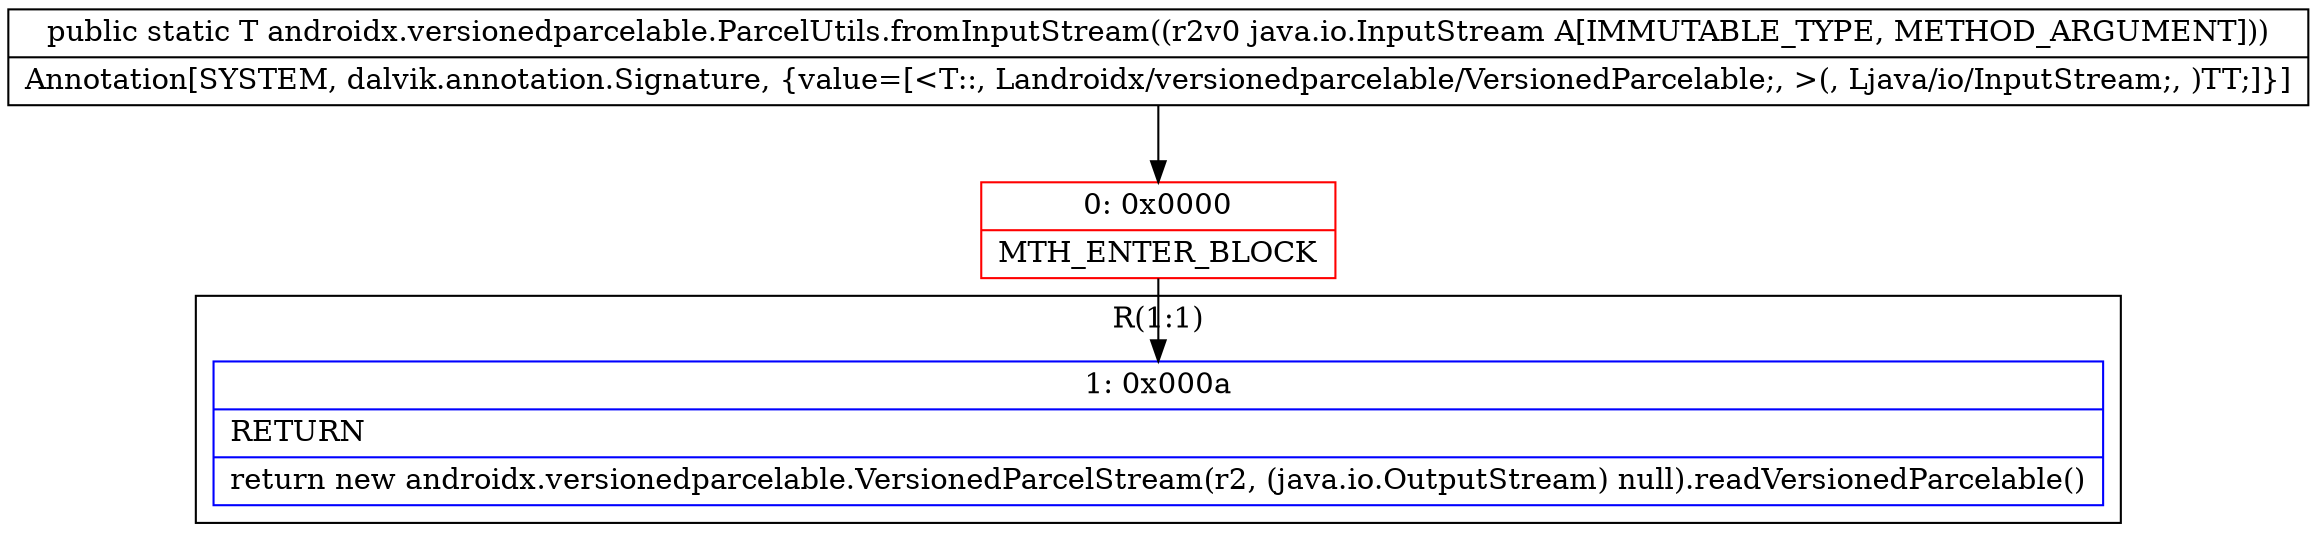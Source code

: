 digraph "CFG forandroidx.versionedparcelable.ParcelUtils.fromInputStream(Ljava\/io\/InputStream;)Landroidx\/versionedparcelable\/VersionedParcelable;" {
subgraph cluster_Region_953549564 {
label = "R(1:1)";
node [shape=record,color=blue];
Node_1 [shape=record,label="{1\:\ 0x000a|RETURN\l|return new androidx.versionedparcelable.VersionedParcelStream(r2, (java.io.OutputStream) null).readVersionedParcelable()\l}"];
}
Node_0 [shape=record,color=red,label="{0\:\ 0x0000|MTH_ENTER_BLOCK\l}"];
MethodNode[shape=record,label="{public static T androidx.versionedparcelable.ParcelUtils.fromInputStream((r2v0 java.io.InputStream A[IMMUTABLE_TYPE, METHOD_ARGUMENT]))  | Annotation[SYSTEM, dalvik.annotation.Signature, \{value=[\<T::, Landroidx\/versionedparcelable\/VersionedParcelable;, \>(, Ljava\/io\/InputStream;, )TT;]\}]\l}"];
MethodNode -> Node_0;
Node_0 -> Node_1;
}

